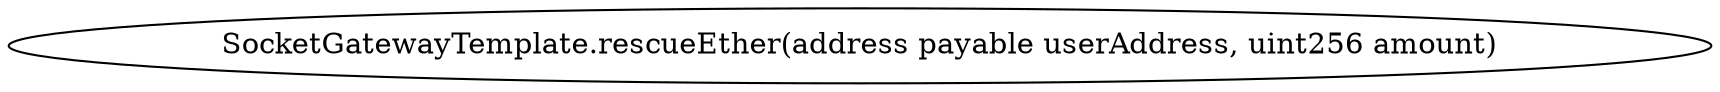 digraph "" {
	graph [bb="0,0,679.56,36"];
	node [label="\N"];
	"SocketGatewayTemplate.rescueEther(address payable userAddress, uint256 amount)"	 [height=0.5,
		pos="339.78,18",
		width=9.4383];
}
